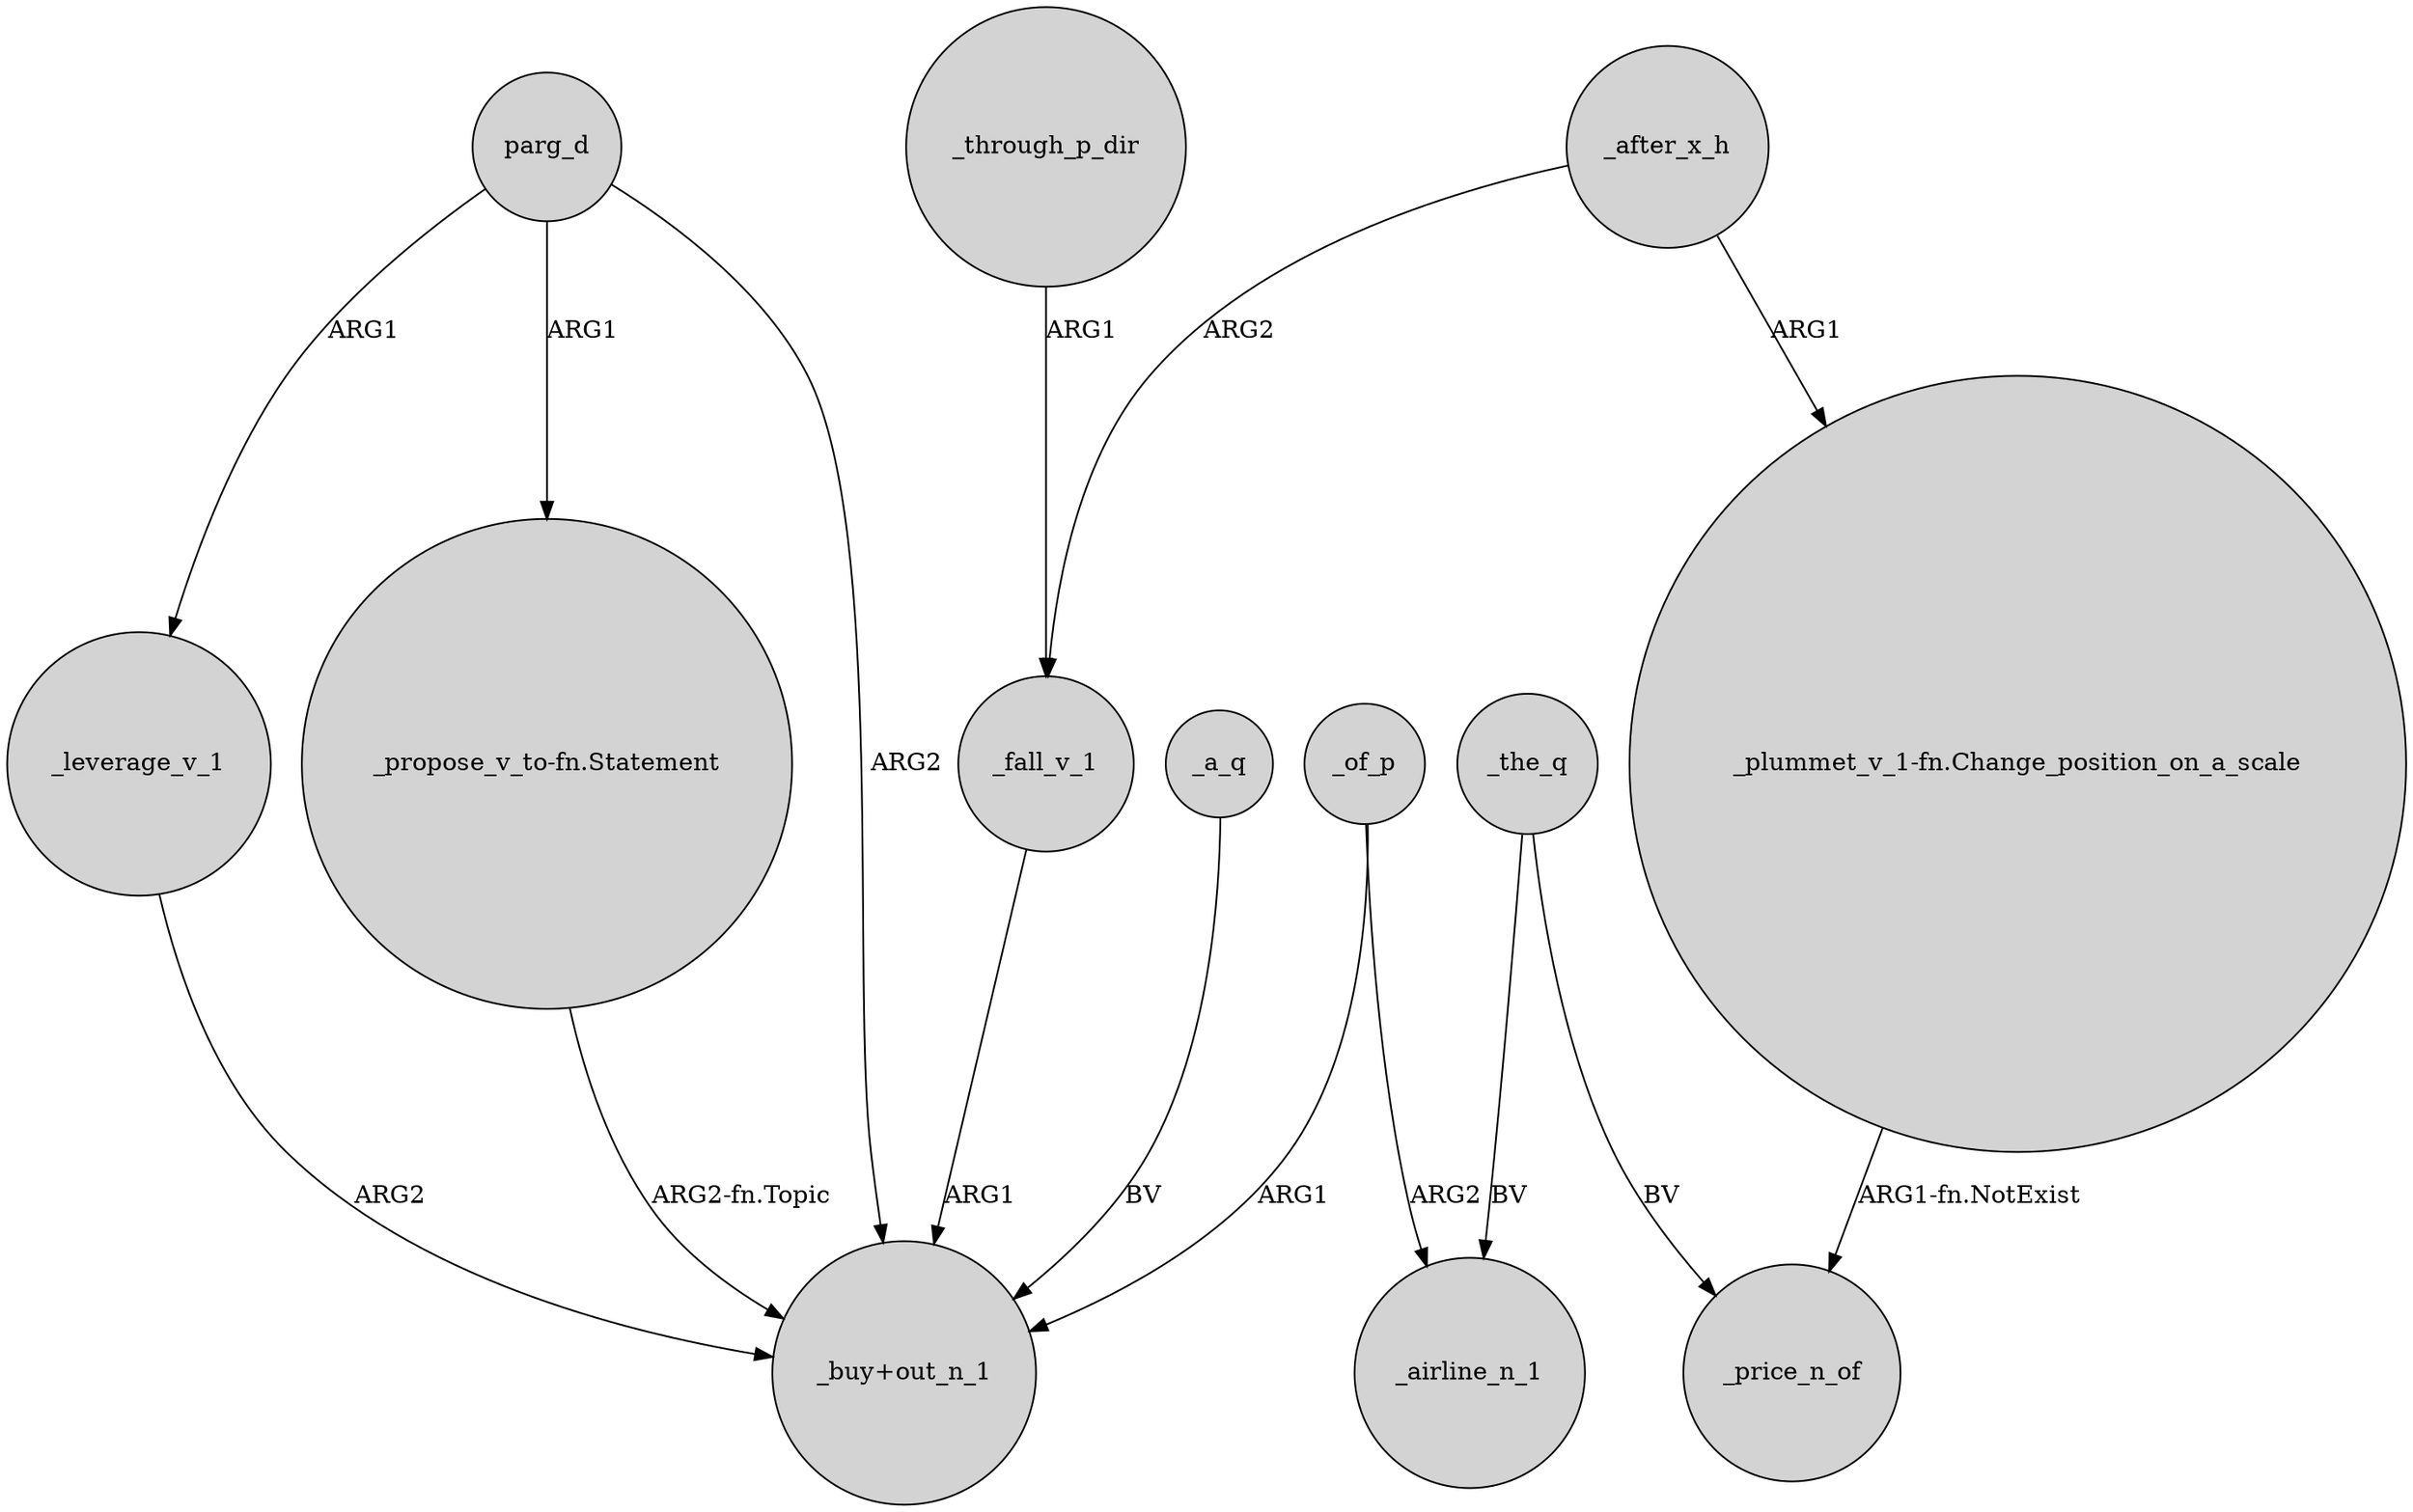 digraph {
	node [shape=circle style=filled]
	_leverage_v_1 -> "_buy+out_n_1" [label=ARG2]
	parg_d -> "_propose_v_to-fn.Statement" [label=ARG1]
	"_plummet_v_1-fn.Change_position_on_a_scale" -> _price_n_of [label="ARG1-fn.NotExist"]
	_the_q -> _price_n_of [label=BV]
	parg_d -> "_buy+out_n_1" [label=ARG2]
	_after_x_h -> _fall_v_1 [label=ARG2]
	_the_q -> _airline_n_1 [label=BV]
	_after_x_h -> "_plummet_v_1-fn.Change_position_on_a_scale" [label=ARG1]
	_of_p -> _airline_n_1 [label=ARG2]
	_fall_v_1 -> "_buy+out_n_1" [label=ARG1]
	_through_p_dir -> _fall_v_1 [label=ARG1]
	_of_p -> "_buy+out_n_1" [label=ARG1]
	"_propose_v_to-fn.Statement" -> "_buy+out_n_1" [label="ARG2-fn.Topic"]
	_a_q -> "_buy+out_n_1" [label=BV]
	parg_d -> _leverage_v_1 [label=ARG1]
}
